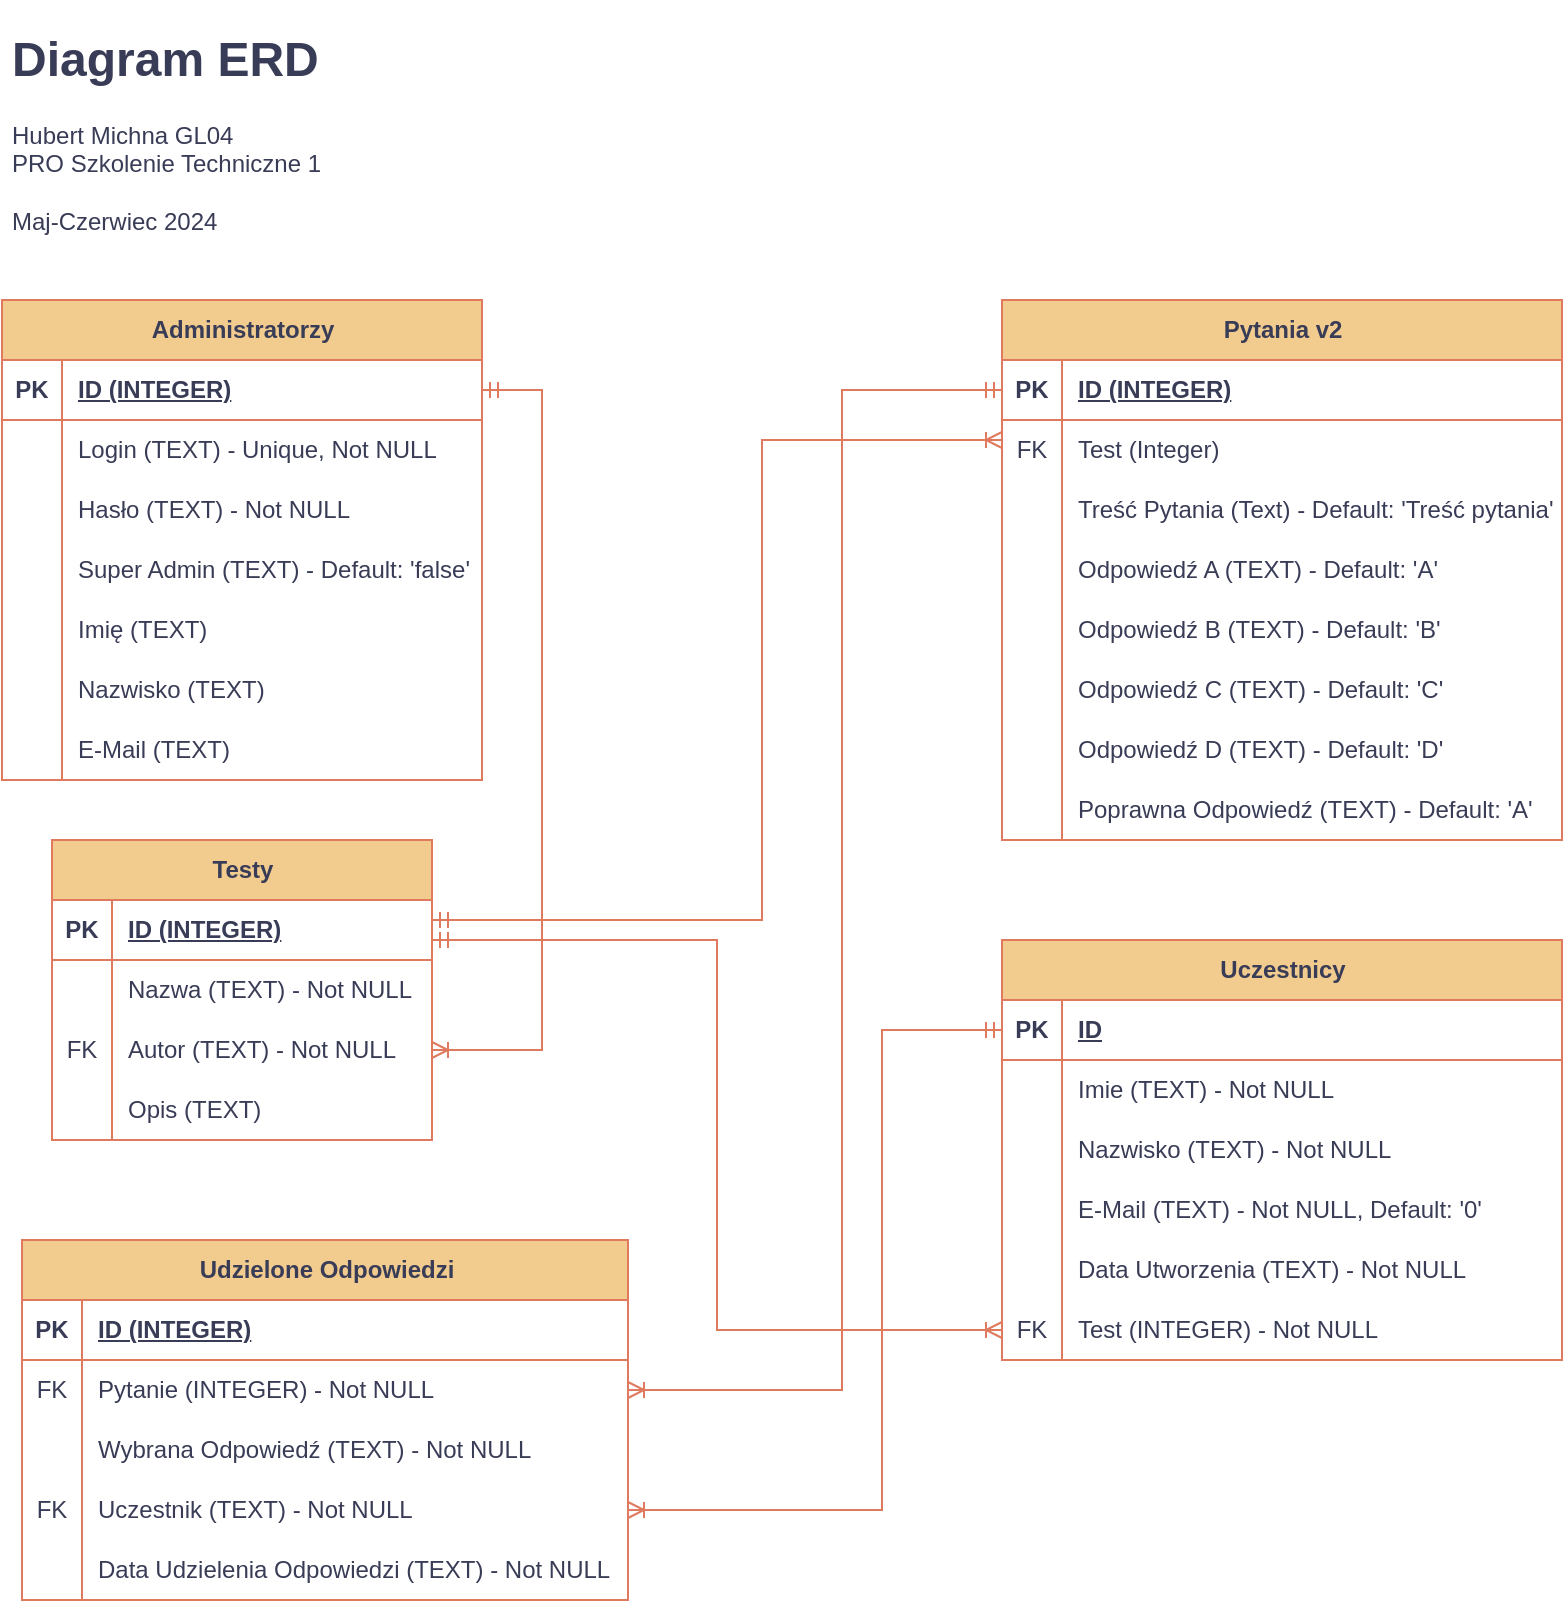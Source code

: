 <mxfile version="24.2.5" type="device" pages="2">
  <diagram name="Diagram ERD" id="4IyH3fv1SH_s67YRA5FE">
    <mxGraphModel dx="1434" dy="836" grid="1" gridSize="10" guides="1" tooltips="1" connect="1" arrows="1" fold="1" page="1" pageScale="1" pageWidth="827" pageHeight="1169" math="0" shadow="0">
      <root>
        <mxCell id="0" />
        <mxCell id="1" parent="0" />
        <mxCell id="vVaftZO43isY7AJJq6Ij-1" value="&lt;h1&gt;Diagram ERD&lt;/h1&gt;&lt;div&gt;Hubert Michna GL04&lt;br&gt;PRO Szkolenie Techniczne 1&lt;/div&gt;&lt;div&gt;&lt;br&gt;Maj-Czerwiec 2024&lt;/div&gt;" style="text;html=1;strokeColor=none;fillColor=none;spacing=5;spacingTop=-20;whiteSpace=wrap;overflow=hidden;rounded=0;labelBackgroundColor=none;fontColor=#393C56;" parent="1" vertex="1">
          <mxGeometry x="10" y="10" width="190" height="110" as="geometry" />
        </mxCell>
        <mxCell id="vVaftZO43isY7AJJq6Ij-3" value="Administratorzy" style="shape=table;startSize=30;container=1;collapsible=1;childLayout=tableLayout;fixedRows=1;rowLines=0;fontStyle=1;align=center;resizeLast=1;html=1;labelBackgroundColor=none;fillColor=#F2CC8F;strokeColor=#E07A5F;fontColor=#393C56;rounded=0;" parent="1" vertex="1">
          <mxGeometry x="10" y="150" width="240" height="240" as="geometry" />
        </mxCell>
        <mxCell id="vVaftZO43isY7AJJq6Ij-4" value="" style="shape=tableRow;horizontal=0;startSize=0;swimlaneHead=0;swimlaneBody=0;fillColor=none;collapsible=0;dropTarget=0;points=[[0,0.5],[1,0.5]];portConstraint=eastwest;top=0;left=0;right=0;bottom=1;labelBackgroundColor=none;strokeColor=#E07A5F;fontColor=#393C56;rounded=0;" parent="vVaftZO43isY7AJJq6Ij-3" vertex="1">
          <mxGeometry y="30" width="240" height="30" as="geometry" />
        </mxCell>
        <mxCell id="vVaftZO43isY7AJJq6Ij-5" value="PK" style="shape=partialRectangle;connectable=0;fillColor=none;top=0;left=0;bottom=0;right=0;fontStyle=1;overflow=hidden;whiteSpace=wrap;html=1;labelBackgroundColor=none;strokeColor=#E07A5F;fontColor=#393C56;rounded=0;" parent="vVaftZO43isY7AJJq6Ij-4" vertex="1">
          <mxGeometry width="30" height="30" as="geometry">
            <mxRectangle width="30" height="30" as="alternateBounds" />
          </mxGeometry>
        </mxCell>
        <mxCell id="vVaftZO43isY7AJJq6Ij-6" value="ID (INTEGER)" style="shape=partialRectangle;connectable=0;fillColor=none;top=0;left=0;bottom=0;right=0;align=left;spacingLeft=6;fontStyle=5;overflow=hidden;whiteSpace=wrap;html=1;labelBackgroundColor=none;strokeColor=#E07A5F;fontColor=#393C56;rounded=0;" parent="vVaftZO43isY7AJJq6Ij-4" vertex="1">
          <mxGeometry x="30" width="210" height="30" as="geometry">
            <mxRectangle width="210" height="30" as="alternateBounds" />
          </mxGeometry>
        </mxCell>
        <mxCell id="vVaftZO43isY7AJJq6Ij-7" value="" style="shape=tableRow;horizontal=0;startSize=0;swimlaneHead=0;swimlaneBody=0;fillColor=none;collapsible=0;dropTarget=0;points=[[0,0.5],[1,0.5]];portConstraint=eastwest;top=0;left=0;right=0;bottom=0;labelBackgroundColor=none;strokeColor=#E07A5F;fontColor=#393C56;rounded=0;" parent="vVaftZO43isY7AJJq6Ij-3" vertex="1">
          <mxGeometry y="60" width="240" height="30" as="geometry" />
        </mxCell>
        <mxCell id="vVaftZO43isY7AJJq6Ij-8" value="" style="shape=partialRectangle;connectable=0;fillColor=none;top=0;left=0;bottom=0;right=0;editable=1;overflow=hidden;whiteSpace=wrap;html=1;labelBackgroundColor=none;strokeColor=#E07A5F;fontColor=#393C56;rounded=0;" parent="vVaftZO43isY7AJJq6Ij-7" vertex="1">
          <mxGeometry width="30" height="30" as="geometry">
            <mxRectangle width="30" height="30" as="alternateBounds" />
          </mxGeometry>
        </mxCell>
        <mxCell id="vVaftZO43isY7AJJq6Ij-9" value="Login (TEXT) - Unique, Not NULL" style="shape=partialRectangle;connectable=0;fillColor=none;top=0;left=0;bottom=0;right=0;align=left;spacingLeft=6;overflow=hidden;whiteSpace=wrap;html=1;labelBackgroundColor=none;strokeColor=#E07A5F;fontColor=#393C56;rounded=0;" parent="vVaftZO43isY7AJJq6Ij-7" vertex="1">
          <mxGeometry x="30" width="210" height="30" as="geometry">
            <mxRectangle width="210" height="30" as="alternateBounds" />
          </mxGeometry>
        </mxCell>
        <mxCell id="vVaftZO43isY7AJJq6Ij-10" value="" style="shape=tableRow;horizontal=0;startSize=0;swimlaneHead=0;swimlaneBody=0;fillColor=none;collapsible=0;dropTarget=0;points=[[0,0.5],[1,0.5]];portConstraint=eastwest;top=0;left=0;right=0;bottom=0;labelBackgroundColor=none;strokeColor=#E07A5F;fontColor=#393C56;rounded=0;" parent="vVaftZO43isY7AJJq6Ij-3" vertex="1">
          <mxGeometry y="90" width="240" height="30" as="geometry" />
        </mxCell>
        <mxCell id="vVaftZO43isY7AJJq6Ij-11" value="" style="shape=partialRectangle;connectable=0;fillColor=none;top=0;left=0;bottom=0;right=0;editable=1;overflow=hidden;whiteSpace=wrap;html=1;labelBackgroundColor=none;strokeColor=#E07A5F;fontColor=#393C56;rounded=0;" parent="vVaftZO43isY7AJJq6Ij-10" vertex="1">
          <mxGeometry width="30" height="30" as="geometry">
            <mxRectangle width="30" height="30" as="alternateBounds" />
          </mxGeometry>
        </mxCell>
        <mxCell id="vVaftZO43isY7AJJq6Ij-12" value="Hasło (TEXT) - Not NULL" style="shape=partialRectangle;connectable=0;fillColor=none;top=0;left=0;bottom=0;right=0;align=left;spacingLeft=6;overflow=hidden;whiteSpace=wrap;html=1;labelBackgroundColor=none;strokeColor=#E07A5F;fontColor=#393C56;rounded=0;" parent="vVaftZO43isY7AJJq6Ij-10" vertex="1">
          <mxGeometry x="30" width="210" height="30" as="geometry">
            <mxRectangle width="210" height="30" as="alternateBounds" />
          </mxGeometry>
        </mxCell>
        <mxCell id="vVaftZO43isY7AJJq6Ij-13" value="" style="shape=tableRow;horizontal=0;startSize=0;swimlaneHead=0;swimlaneBody=0;fillColor=none;collapsible=0;dropTarget=0;points=[[0,0.5],[1,0.5]];portConstraint=eastwest;top=0;left=0;right=0;bottom=0;labelBackgroundColor=none;strokeColor=#E07A5F;fontColor=#393C56;rounded=0;" parent="vVaftZO43isY7AJJq6Ij-3" vertex="1">
          <mxGeometry y="120" width="240" height="30" as="geometry" />
        </mxCell>
        <mxCell id="vVaftZO43isY7AJJq6Ij-14" value="" style="shape=partialRectangle;connectable=0;fillColor=none;top=0;left=0;bottom=0;right=0;editable=1;overflow=hidden;whiteSpace=wrap;html=1;labelBackgroundColor=none;strokeColor=#E07A5F;fontColor=#393C56;rounded=0;" parent="vVaftZO43isY7AJJq6Ij-13" vertex="1">
          <mxGeometry width="30" height="30" as="geometry">
            <mxRectangle width="30" height="30" as="alternateBounds" />
          </mxGeometry>
        </mxCell>
        <mxCell id="vVaftZO43isY7AJJq6Ij-15" value="Super Admin (TEXT) - Default: &#39;false&#39;" style="shape=partialRectangle;connectable=0;fillColor=none;top=0;left=0;bottom=0;right=0;align=left;spacingLeft=6;overflow=hidden;whiteSpace=wrap;html=1;labelBackgroundColor=none;strokeColor=#E07A5F;fontColor=#393C56;rounded=0;" parent="vVaftZO43isY7AJJq6Ij-13" vertex="1">
          <mxGeometry x="30" width="210" height="30" as="geometry">
            <mxRectangle width="210" height="30" as="alternateBounds" />
          </mxGeometry>
        </mxCell>
        <mxCell id="vVaftZO43isY7AJJq6Ij-16" style="shape=tableRow;horizontal=0;startSize=0;swimlaneHead=0;swimlaneBody=0;fillColor=none;collapsible=0;dropTarget=0;points=[[0,0.5],[1,0.5]];portConstraint=eastwest;top=0;left=0;right=0;bottom=0;labelBackgroundColor=none;strokeColor=#E07A5F;fontColor=#393C56;rounded=0;" parent="vVaftZO43isY7AJJq6Ij-3" vertex="1">
          <mxGeometry y="150" width="240" height="30" as="geometry" />
        </mxCell>
        <mxCell id="vVaftZO43isY7AJJq6Ij-17" style="shape=partialRectangle;connectable=0;fillColor=none;top=0;left=0;bottom=0;right=0;editable=1;overflow=hidden;whiteSpace=wrap;html=1;labelBackgroundColor=none;strokeColor=#E07A5F;fontColor=#393C56;rounded=0;" parent="vVaftZO43isY7AJJq6Ij-16" vertex="1">
          <mxGeometry width="30" height="30" as="geometry">
            <mxRectangle width="30" height="30" as="alternateBounds" />
          </mxGeometry>
        </mxCell>
        <mxCell id="vVaftZO43isY7AJJq6Ij-18" value="Imię (TEXT)" style="shape=partialRectangle;connectable=0;fillColor=none;top=0;left=0;bottom=0;right=0;align=left;spacingLeft=6;overflow=hidden;whiteSpace=wrap;html=1;labelBackgroundColor=none;strokeColor=#E07A5F;fontColor=#393C56;rounded=0;" parent="vVaftZO43isY7AJJq6Ij-16" vertex="1">
          <mxGeometry x="30" width="210" height="30" as="geometry">
            <mxRectangle width="210" height="30" as="alternateBounds" />
          </mxGeometry>
        </mxCell>
        <mxCell id="vVaftZO43isY7AJJq6Ij-19" style="shape=tableRow;horizontal=0;startSize=0;swimlaneHead=0;swimlaneBody=0;fillColor=none;collapsible=0;dropTarget=0;points=[[0,0.5],[1,0.5]];portConstraint=eastwest;top=0;left=0;right=0;bottom=0;labelBackgroundColor=none;strokeColor=#E07A5F;fontColor=#393C56;rounded=0;" parent="vVaftZO43isY7AJJq6Ij-3" vertex="1">
          <mxGeometry y="180" width="240" height="30" as="geometry" />
        </mxCell>
        <mxCell id="vVaftZO43isY7AJJq6Ij-20" style="shape=partialRectangle;connectable=0;fillColor=none;top=0;left=0;bottom=0;right=0;editable=1;overflow=hidden;whiteSpace=wrap;html=1;labelBackgroundColor=none;strokeColor=#E07A5F;fontColor=#393C56;rounded=0;" parent="vVaftZO43isY7AJJq6Ij-19" vertex="1">
          <mxGeometry width="30" height="30" as="geometry">
            <mxRectangle width="30" height="30" as="alternateBounds" />
          </mxGeometry>
        </mxCell>
        <mxCell id="vVaftZO43isY7AJJq6Ij-21" value="Nazwisko (TEXT)" style="shape=partialRectangle;connectable=0;fillColor=none;top=0;left=0;bottom=0;right=0;align=left;spacingLeft=6;overflow=hidden;whiteSpace=wrap;html=1;labelBackgroundColor=none;strokeColor=#E07A5F;fontColor=#393C56;rounded=0;" parent="vVaftZO43isY7AJJq6Ij-19" vertex="1">
          <mxGeometry x="30" width="210" height="30" as="geometry">
            <mxRectangle width="210" height="30" as="alternateBounds" />
          </mxGeometry>
        </mxCell>
        <mxCell id="vVaftZO43isY7AJJq6Ij-22" style="shape=tableRow;horizontal=0;startSize=0;swimlaneHead=0;swimlaneBody=0;fillColor=none;collapsible=0;dropTarget=0;points=[[0,0.5],[1,0.5]];portConstraint=eastwest;top=0;left=0;right=0;bottom=0;labelBackgroundColor=none;strokeColor=#E07A5F;fontColor=#393C56;rounded=0;" parent="vVaftZO43isY7AJJq6Ij-3" vertex="1">
          <mxGeometry y="210" width="240" height="30" as="geometry" />
        </mxCell>
        <mxCell id="vVaftZO43isY7AJJq6Ij-23" style="shape=partialRectangle;connectable=0;fillColor=none;top=0;left=0;bottom=0;right=0;editable=1;overflow=hidden;whiteSpace=wrap;html=1;labelBackgroundColor=none;strokeColor=#E07A5F;fontColor=#393C56;rounded=0;" parent="vVaftZO43isY7AJJq6Ij-22" vertex="1">
          <mxGeometry width="30" height="30" as="geometry">
            <mxRectangle width="30" height="30" as="alternateBounds" />
          </mxGeometry>
        </mxCell>
        <mxCell id="vVaftZO43isY7AJJq6Ij-24" value="E-Mail (TEXT)" style="shape=partialRectangle;connectable=0;fillColor=none;top=0;left=0;bottom=0;right=0;align=left;spacingLeft=6;overflow=hidden;whiteSpace=wrap;html=1;labelBackgroundColor=none;strokeColor=#E07A5F;fontColor=#393C56;rounded=0;" parent="vVaftZO43isY7AJJq6Ij-22" vertex="1">
          <mxGeometry x="30" width="210" height="30" as="geometry">
            <mxRectangle width="210" height="30" as="alternateBounds" />
          </mxGeometry>
        </mxCell>
        <mxCell id="vVaftZO43isY7AJJq6Ij-25" value="Pytania v2" style="shape=table;startSize=30;container=1;collapsible=1;childLayout=tableLayout;fixedRows=1;rowLines=0;fontStyle=1;align=center;resizeLast=1;html=1;strokeColor=#E07A5F;fontColor=#393C56;fillColor=#F2CC8F;rounded=0;" parent="1" vertex="1">
          <mxGeometry x="510" y="150" width="280" height="270" as="geometry" />
        </mxCell>
        <mxCell id="vVaftZO43isY7AJJq6Ij-26" value="" style="shape=tableRow;horizontal=0;startSize=0;swimlaneHead=0;swimlaneBody=0;fillColor=none;collapsible=0;dropTarget=0;points=[[0,0.5],[1,0.5]];portConstraint=eastwest;top=0;left=0;right=0;bottom=1;strokeColor=#E07A5F;fontColor=#393C56;rounded=0;" parent="vVaftZO43isY7AJJq6Ij-25" vertex="1">
          <mxGeometry y="30" width="280" height="30" as="geometry" />
        </mxCell>
        <mxCell id="vVaftZO43isY7AJJq6Ij-27" value="PK" style="shape=partialRectangle;connectable=0;fillColor=none;top=0;left=0;bottom=0;right=0;fontStyle=1;overflow=hidden;whiteSpace=wrap;html=1;strokeColor=#E07A5F;fontColor=#393C56;rounded=0;" parent="vVaftZO43isY7AJJq6Ij-26" vertex="1">
          <mxGeometry width="30" height="30" as="geometry">
            <mxRectangle width="30" height="30" as="alternateBounds" />
          </mxGeometry>
        </mxCell>
        <mxCell id="vVaftZO43isY7AJJq6Ij-28" value="ID (INTEGER)" style="shape=partialRectangle;connectable=0;fillColor=none;top=0;left=0;bottom=0;right=0;align=left;spacingLeft=6;fontStyle=5;overflow=hidden;whiteSpace=wrap;html=1;strokeColor=#E07A5F;fontColor=#393C56;rounded=0;" parent="vVaftZO43isY7AJJq6Ij-26" vertex="1">
          <mxGeometry x="30" width="250" height="30" as="geometry">
            <mxRectangle width="250" height="30" as="alternateBounds" />
          </mxGeometry>
        </mxCell>
        <mxCell id="vVaftZO43isY7AJJq6Ij-29" value="" style="shape=tableRow;horizontal=0;startSize=0;swimlaneHead=0;swimlaneBody=0;fillColor=none;collapsible=0;dropTarget=0;points=[[0,0.5],[1,0.5]];portConstraint=eastwest;top=0;left=0;right=0;bottom=0;strokeColor=#E07A5F;fontColor=#393C56;rounded=0;" parent="vVaftZO43isY7AJJq6Ij-25" vertex="1">
          <mxGeometry y="60" width="280" height="30" as="geometry" />
        </mxCell>
        <mxCell id="vVaftZO43isY7AJJq6Ij-30" value="FK" style="shape=partialRectangle;connectable=0;fillColor=none;top=0;left=0;bottom=0;right=0;editable=1;overflow=hidden;whiteSpace=wrap;html=1;strokeColor=#E07A5F;fontColor=#393C56;rounded=0;" parent="vVaftZO43isY7AJJq6Ij-29" vertex="1">
          <mxGeometry width="30" height="30" as="geometry">
            <mxRectangle width="30" height="30" as="alternateBounds" />
          </mxGeometry>
        </mxCell>
        <mxCell id="vVaftZO43isY7AJJq6Ij-31" value="Test (Integer)" style="shape=partialRectangle;connectable=0;fillColor=none;top=0;left=0;bottom=0;right=0;align=left;spacingLeft=6;overflow=hidden;whiteSpace=wrap;html=1;strokeColor=#E07A5F;fontColor=#393C56;rounded=0;" parent="vVaftZO43isY7AJJq6Ij-29" vertex="1">
          <mxGeometry x="30" width="250" height="30" as="geometry">
            <mxRectangle width="250" height="30" as="alternateBounds" />
          </mxGeometry>
        </mxCell>
        <mxCell id="vVaftZO43isY7AJJq6Ij-32" value="" style="shape=tableRow;horizontal=0;startSize=0;swimlaneHead=0;swimlaneBody=0;fillColor=none;collapsible=0;dropTarget=0;points=[[0,0.5],[1,0.5]];portConstraint=eastwest;top=0;left=0;right=0;bottom=0;strokeColor=#E07A5F;fontColor=#393C56;rounded=0;" parent="vVaftZO43isY7AJJq6Ij-25" vertex="1">
          <mxGeometry y="90" width="280" height="30" as="geometry" />
        </mxCell>
        <mxCell id="vVaftZO43isY7AJJq6Ij-33" value="" style="shape=partialRectangle;connectable=0;fillColor=none;top=0;left=0;bottom=0;right=0;editable=1;overflow=hidden;whiteSpace=wrap;html=1;strokeColor=#E07A5F;fontColor=#393C56;rounded=0;" parent="vVaftZO43isY7AJJq6Ij-32" vertex="1">
          <mxGeometry width="30" height="30" as="geometry">
            <mxRectangle width="30" height="30" as="alternateBounds" />
          </mxGeometry>
        </mxCell>
        <mxCell id="vVaftZO43isY7AJJq6Ij-34" value="Treść Pytania (Text) - Default: &#39;Treść pytania&#39;" style="shape=partialRectangle;connectable=0;fillColor=none;top=0;left=0;bottom=0;right=0;align=left;spacingLeft=6;overflow=hidden;whiteSpace=wrap;html=1;strokeColor=#E07A5F;fontColor=#393C56;rounded=0;" parent="vVaftZO43isY7AJJq6Ij-32" vertex="1">
          <mxGeometry x="30" width="250" height="30" as="geometry">
            <mxRectangle width="250" height="30" as="alternateBounds" />
          </mxGeometry>
        </mxCell>
        <mxCell id="vVaftZO43isY7AJJq6Ij-35" value="" style="shape=tableRow;horizontal=0;startSize=0;swimlaneHead=0;swimlaneBody=0;fillColor=none;collapsible=0;dropTarget=0;points=[[0,0.5],[1,0.5]];portConstraint=eastwest;top=0;left=0;right=0;bottom=0;strokeColor=#E07A5F;fontColor=#393C56;rounded=0;" parent="vVaftZO43isY7AJJq6Ij-25" vertex="1">
          <mxGeometry y="120" width="280" height="30" as="geometry" />
        </mxCell>
        <mxCell id="vVaftZO43isY7AJJq6Ij-36" value="" style="shape=partialRectangle;connectable=0;fillColor=none;top=0;left=0;bottom=0;right=0;editable=1;overflow=hidden;whiteSpace=wrap;html=1;strokeColor=#E07A5F;fontColor=#393C56;rounded=0;" parent="vVaftZO43isY7AJJq6Ij-35" vertex="1">
          <mxGeometry width="30" height="30" as="geometry">
            <mxRectangle width="30" height="30" as="alternateBounds" />
          </mxGeometry>
        </mxCell>
        <mxCell id="vVaftZO43isY7AJJq6Ij-37" value="Odpowiedź A (TEXT) - Default: &#39;A&#39;" style="shape=partialRectangle;connectable=0;fillColor=none;top=0;left=0;bottom=0;right=0;align=left;spacingLeft=6;overflow=hidden;whiteSpace=wrap;html=1;strokeColor=#E07A5F;fontColor=#393C56;rounded=0;" parent="vVaftZO43isY7AJJq6Ij-35" vertex="1">
          <mxGeometry x="30" width="250" height="30" as="geometry">
            <mxRectangle width="250" height="30" as="alternateBounds" />
          </mxGeometry>
        </mxCell>
        <mxCell id="vVaftZO43isY7AJJq6Ij-38" style="shape=tableRow;horizontal=0;startSize=0;swimlaneHead=0;swimlaneBody=0;fillColor=none;collapsible=0;dropTarget=0;points=[[0,0.5],[1,0.5]];portConstraint=eastwest;top=0;left=0;right=0;bottom=0;strokeColor=#E07A5F;fontColor=#393C56;rounded=0;" parent="vVaftZO43isY7AJJq6Ij-25" vertex="1">
          <mxGeometry y="150" width="280" height="30" as="geometry" />
        </mxCell>
        <mxCell id="vVaftZO43isY7AJJq6Ij-39" style="shape=partialRectangle;connectable=0;fillColor=none;top=0;left=0;bottom=0;right=0;editable=1;overflow=hidden;whiteSpace=wrap;html=1;strokeColor=#E07A5F;fontColor=#393C56;rounded=0;" parent="vVaftZO43isY7AJJq6Ij-38" vertex="1">
          <mxGeometry width="30" height="30" as="geometry">
            <mxRectangle width="30" height="30" as="alternateBounds" />
          </mxGeometry>
        </mxCell>
        <mxCell id="vVaftZO43isY7AJJq6Ij-40" value="Odpowiedź B (TEXT) - Default: &#39;B&#39;" style="shape=partialRectangle;connectable=0;fillColor=none;top=0;left=0;bottom=0;right=0;align=left;spacingLeft=6;overflow=hidden;whiteSpace=wrap;html=1;strokeColor=#E07A5F;fontColor=#393C56;rounded=0;" parent="vVaftZO43isY7AJJq6Ij-38" vertex="1">
          <mxGeometry x="30" width="250" height="30" as="geometry">
            <mxRectangle width="250" height="30" as="alternateBounds" />
          </mxGeometry>
        </mxCell>
        <mxCell id="vVaftZO43isY7AJJq6Ij-41" style="shape=tableRow;horizontal=0;startSize=0;swimlaneHead=0;swimlaneBody=0;fillColor=none;collapsible=0;dropTarget=0;points=[[0,0.5],[1,0.5]];portConstraint=eastwest;top=0;left=0;right=0;bottom=0;strokeColor=#E07A5F;fontColor=#393C56;rounded=0;" parent="vVaftZO43isY7AJJq6Ij-25" vertex="1">
          <mxGeometry y="180" width="280" height="30" as="geometry" />
        </mxCell>
        <mxCell id="vVaftZO43isY7AJJq6Ij-42" style="shape=partialRectangle;connectable=0;fillColor=none;top=0;left=0;bottom=0;right=0;editable=1;overflow=hidden;whiteSpace=wrap;html=1;strokeColor=#E07A5F;fontColor=#393C56;rounded=0;" parent="vVaftZO43isY7AJJq6Ij-41" vertex="1">
          <mxGeometry width="30" height="30" as="geometry">
            <mxRectangle width="30" height="30" as="alternateBounds" />
          </mxGeometry>
        </mxCell>
        <mxCell id="vVaftZO43isY7AJJq6Ij-43" value="Odpowiedź C (TEXT) - Default: &#39;C&#39;" style="shape=partialRectangle;connectable=0;fillColor=none;top=0;left=0;bottom=0;right=0;align=left;spacingLeft=6;overflow=hidden;whiteSpace=wrap;html=1;strokeColor=#E07A5F;fontColor=#393C56;rounded=0;" parent="vVaftZO43isY7AJJq6Ij-41" vertex="1">
          <mxGeometry x="30" width="250" height="30" as="geometry">
            <mxRectangle width="250" height="30" as="alternateBounds" />
          </mxGeometry>
        </mxCell>
        <mxCell id="vVaftZO43isY7AJJq6Ij-44" style="shape=tableRow;horizontal=0;startSize=0;swimlaneHead=0;swimlaneBody=0;fillColor=none;collapsible=0;dropTarget=0;points=[[0,0.5],[1,0.5]];portConstraint=eastwest;top=0;left=0;right=0;bottom=0;strokeColor=#E07A5F;fontColor=#393C56;rounded=0;" parent="vVaftZO43isY7AJJq6Ij-25" vertex="1">
          <mxGeometry y="210" width="280" height="30" as="geometry" />
        </mxCell>
        <mxCell id="vVaftZO43isY7AJJq6Ij-45" style="shape=partialRectangle;connectable=0;fillColor=none;top=0;left=0;bottom=0;right=0;editable=1;overflow=hidden;whiteSpace=wrap;html=1;strokeColor=#E07A5F;fontColor=#393C56;rounded=0;" parent="vVaftZO43isY7AJJq6Ij-44" vertex="1">
          <mxGeometry width="30" height="30" as="geometry">
            <mxRectangle width="30" height="30" as="alternateBounds" />
          </mxGeometry>
        </mxCell>
        <mxCell id="vVaftZO43isY7AJJq6Ij-46" value="Odpowiedź D (TEXT) - Default: &#39;D&#39;" style="shape=partialRectangle;connectable=0;fillColor=none;top=0;left=0;bottom=0;right=0;align=left;spacingLeft=6;overflow=hidden;whiteSpace=wrap;html=1;strokeColor=#E07A5F;fontColor=#393C56;rounded=0;" parent="vVaftZO43isY7AJJq6Ij-44" vertex="1">
          <mxGeometry x="30" width="250" height="30" as="geometry">
            <mxRectangle width="250" height="30" as="alternateBounds" />
          </mxGeometry>
        </mxCell>
        <mxCell id="vVaftZO43isY7AJJq6Ij-47" style="shape=tableRow;horizontal=0;startSize=0;swimlaneHead=0;swimlaneBody=0;fillColor=none;collapsible=0;dropTarget=0;points=[[0,0.5],[1,0.5]];portConstraint=eastwest;top=0;left=0;right=0;bottom=0;strokeColor=#E07A5F;fontColor=#393C56;rounded=0;" parent="vVaftZO43isY7AJJq6Ij-25" vertex="1">
          <mxGeometry y="240" width="280" height="30" as="geometry" />
        </mxCell>
        <mxCell id="vVaftZO43isY7AJJq6Ij-48" style="shape=partialRectangle;connectable=0;fillColor=none;top=0;left=0;bottom=0;right=0;editable=1;overflow=hidden;whiteSpace=wrap;html=1;strokeColor=#E07A5F;fontColor=#393C56;rounded=0;" parent="vVaftZO43isY7AJJq6Ij-47" vertex="1">
          <mxGeometry width="30" height="30" as="geometry">
            <mxRectangle width="30" height="30" as="alternateBounds" />
          </mxGeometry>
        </mxCell>
        <mxCell id="vVaftZO43isY7AJJq6Ij-49" value="Poprawna Odpowiedź (TEXT) - Default: &#39;A&#39;" style="shape=partialRectangle;connectable=0;fillColor=none;top=0;left=0;bottom=0;right=0;align=left;spacingLeft=6;overflow=hidden;whiteSpace=wrap;html=1;strokeColor=#E07A5F;fontColor=#393C56;rounded=0;" parent="vVaftZO43isY7AJJq6Ij-47" vertex="1">
          <mxGeometry x="30" width="250" height="30" as="geometry">
            <mxRectangle width="250" height="30" as="alternateBounds" />
          </mxGeometry>
        </mxCell>
        <mxCell id="vVaftZO43isY7AJJq6Ij-50" value="Testy" style="shape=table;startSize=30;container=1;collapsible=1;childLayout=tableLayout;fixedRows=1;rowLines=0;fontStyle=1;align=center;resizeLast=1;html=1;strokeColor=#E07A5F;fontColor=#393C56;fillColor=#F2CC8F;rounded=0;" parent="1" vertex="1">
          <mxGeometry x="35" y="420" width="190" height="150" as="geometry" />
        </mxCell>
        <mxCell id="vVaftZO43isY7AJJq6Ij-51" value="" style="shape=tableRow;horizontal=0;startSize=0;swimlaneHead=0;swimlaneBody=0;fillColor=none;collapsible=0;dropTarget=0;points=[[0,0.5],[1,0.5]];portConstraint=eastwest;top=0;left=0;right=0;bottom=1;strokeColor=#E07A5F;fontColor=#393C56;rounded=0;" parent="vVaftZO43isY7AJJq6Ij-50" vertex="1">
          <mxGeometry y="30" width="190" height="30" as="geometry" />
        </mxCell>
        <mxCell id="vVaftZO43isY7AJJq6Ij-52" value="PK" style="shape=partialRectangle;connectable=0;fillColor=none;top=0;left=0;bottom=0;right=0;fontStyle=1;overflow=hidden;whiteSpace=wrap;html=1;strokeColor=#E07A5F;fontColor=#393C56;rounded=0;" parent="vVaftZO43isY7AJJq6Ij-51" vertex="1">
          <mxGeometry width="30" height="30" as="geometry">
            <mxRectangle width="30" height="30" as="alternateBounds" />
          </mxGeometry>
        </mxCell>
        <mxCell id="vVaftZO43isY7AJJq6Ij-53" value="ID (INTEGER)" style="shape=partialRectangle;connectable=0;fillColor=none;top=0;left=0;bottom=0;right=0;align=left;spacingLeft=6;fontStyle=5;overflow=hidden;whiteSpace=wrap;html=1;strokeColor=#E07A5F;fontColor=#393C56;rounded=0;" parent="vVaftZO43isY7AJJq6Ij-51" vertex="1">
          <mxGeometry x="30" width="160" height="30" as="geometry">
            <mxRectangle width="160" height="30" as="alternateBounds" />
          </mxGeometry>
        </mxCell>
        <mxCell id="vVaftZO43isY7AJJq6Ij-54" value="" style="shape=tableRow;horizontal=0;startSize=0;swimlaneHead=0;swimlaneBody=0;fillColor=none;collapsible=0;dropTarget=0;points=[[0,0.5],[1,0.5]];portConstraint=eastwest;top=0;left=0;right=0;bottom=0;strokeColor=#E07A5F;fontColor=#393C56;rounded=0;" parent="vVaftZO43isY7AJJq6Ij-50" vertex="1">
          <mxGeometry y="60" width="190" height="30" as="geometry" />
        </mxCell>
        <mxCell id="vVaftZO43isY7AJJq6Ij-55" value="" style="shape=partialRectangle;connectable=0;fillColor=none;top=0;left=0;bottom=0;right=0;editable=1;overflow=hidden;whiteSpace=wrap;html=1;strokeColor=#E07A5F;fontColor=#393C56;rounded=0;" parent="vVaftZO43isY7AJJq6Ij-54" vertex="1">
          <mxGeometry width="30" height="30" as="geometry">
            <mxRectangle width="30" height="30" as="alternateBounds" />
          </mxGeometry>
        </mxCell>
        <mxCell id="vVaftZO43isY7AJJq6Ij-56" value="Nazwa (TEXT) - Not NULL" style="shape=partialRectangle;connectable=0;fillColor=none;top=0;left=0;bottom=0;right=0;align=left;spacingLeft=6;overflow=hidden;whiteSpace=wrap;html=1;strokeColor=#E07A5F;fontColor=#393C56;rounded=0;" parent="vVaftZO43isY7AJJq6Ij-54" vertex="1">
          <mxGeometry x="30" width="160" height="30" as="geometry">
            <mxRectangle width="160" height="30" as="alternateBounds" />
          </mxGeometry>
        </mxCell>
        <mxCell id="vVaftZO43isY7AJJq6Ij-57" value="" style="shape=tableRow;horizontal=0;startSize=0;swimlaneHead=0;swimlaneBody=0;fillColor=none;collapsible=0;dropTarget=0;points=[[0,0.5],[1,0.5]];portConstraint=eastwest;top=0;left=0;right=0;bottom=0;strokeColor=#E07A5F;fontColor=#393C56;rounded=0;" parent="vVaftZO43isY7AJJq6Ij-50" vertex="1">
          <mxGeometry y="90" width="190" height="30" as="geometry" />
        </mxCell>
        <mxCell id="vVaftZO43isY7AJJq6Ij-58" value="FK" style="shape=partialRectangle;connectable=0;fillColor=none;top=0;left=0;bottom=0;right=0;editable=1;overflow=hidden;whiteSpace=wrap;html=1;strokeColor=#E07A5F;fontColor=#393C56;rounded=0;" parent="vVaftZO43isY7AJJq6Ij-57" vertex="1">
          <mxGeometry width="30" height="30" as="geometry">
            <mxRectangle width="30" height="30" as="alternateBounds" />
          </mxGeometry>
        </mxCell>
        <mxCell id="vVaftZO43isY7AJJq6Ij-59" value="Autor (TEXT) - Not NULL" style="shape=partialRectangle;connectable=0;fillColor=none;top=0;left=0;bottom=0;right=0;align=left;spacingLeft=6;overflow=hidden;whiteSpace=wrap;html=1;strokeColor=#E07A5F;fontColor=#393C56;rounded=0;" parent="vVaftZO43isY7AJJq6Ij-57" vertex="1">
          <mxGeometry x="30" width="160" height="30" as="geometry">
            <mxRectangle width="160" height="30" as="alternateBounds" />
          </mxGeometry>
        </mxCell>
        <mxCell id="vVaftZO43isY7AJJq6Ij-60" value="" style="shape=tableRow;horizontal=0;startSize=0;swimlaneHead=0;swimlaneBody=0;fillColor=none;collapsible=0;dropTarget=0;points=[[0,0.5],[1,0.5]];portConstraint=eastwest;top=0;left=0;right=0;bottom=0;strokeColor=#E07A5F;fontColor=#393C56;rounded=0;" parent="vVaftZO43isY7AJJq6Ij-50" vertex="1">
          <mxGeometry y="120" width="190" height="30" as="geometry" />
        </mxCell>
        <mxCell id="vVaftZO43isY7AJJq6Ij-61" value="" style="shape=partialRectangle;connectable=0;fillColor=none;top=0;left=0;bottom=0;right=0;editable=1;overflow=hidden;whiteSpace=wrap;html=1;strokeColor=#E07A5F;fontColor=#393C56;rounded=0;" parent="vVaftZO43isY7AJJq6Ij-60" vertex="1">
          <mxGeometry width="30" height="30" as="geometry">
            <mxRectangle width="30" height="30" as="alternateBounds" />
          </mxGeometry>
        </mxCell>
        <mxCell id="vVaftZO43isY7AJJq6Ij-62" value="Opis (TEXT)" style="shape=partialRectangle;connectable=0;fillColor=none;top=0;left=0;bottom=0;right=0;align=left;spacingLeft=6;overflow=hidden;whiteSpace=wrap;html=1;strokeColor=#E07A5F;fontColor=#393C56;rounded=0;" parent="vVaftZO43isY7AJJq6Ij-60" vertex="1">
          <mxGeometry x="30" width="160" height="30" as="geometry">
            <mxRectangle width="160" height="30" as="alternateBounds" />
          </mxGeometry>
        </mxCell>
        <mxCell id="vVaftZO43isY7AJJq6Ij-75" value="Uczestnicy" style="shape=table;startSize=30;container=1;collapsible=1;childLayout=tableLayout;fixedRows=1;rowLines=0;fontStyle=1;align=center;resizeLast=1;html=1;strokeColor=#E07A5F;fontColor=#393C56;fillColor=#F2CC8F;rounded=0;" parent="1" vertex="1">
          <mxGeometry x="510" y="470" width="280" height="210" as="geometry" />
        </mxCell>
        <mxCell id="vVaftZO43isY7AJJq6Ij-76" value="" style="shape=tableRow;horizontal=0;startSize=0;swimlaneHead=0;swimlaneBody=0;fillColor=none;collapsible=0;dropTarget=0;points=[[0,0.5],[1,0.5]];portConstraint=eastwest;top=0;left=0;right=0;bottom=1;strokeColor=#E07A5F;fontColor=#393C56;rounded=0;" parent="vVaftZO43isY7AJJq6Ij-75" vertex="1">
          <mxGeometry y="30" width="280" height="30" as="geometry" />
        </mxCell>
        <mxCell id="vVaftZO43isY7AJJq6Ij-77" value="PK" style="shape=partialRectangle;connectable=0;fillColor=none;top=0;left=0;bottom=0;right=0;fontStyle=1;overflow=hidden;whiteSpace=wrap;html=1;strokeColor=#E07A5F;fontColor=#393C56;rounded=0;" parent="vVaftZO43isY7AJJq6Ij-76" vertex="1">
          <mxGeometry width="30" height="30" as="geometry">
            <mxRectangle width="30" height="30" as="alternateBounds" />
          </mxGeometry>
        </mxCell>
        <mxCell id="vVaftZO43isY7AJJq6Ij-78" value="ID" style="shape=partialRectangle;connectable=0;fillColor=none;top=0;left=0;bottom=0;right=0;align=left;spacingLeft=6;fontStyle=5;overflow=hidden;whiteSpace=wrap;html=1;strokeColor=#E07A5F;fontColor=#393C56;rounded=0;" parent="vVaftZO43isY7AJJq6Ij-76" vertex="1">
          <mxGeometry x="30" width="250" height="30" as="geometry">
            <mxRectangle width="250" height="30" as="alternateBounds" />
          </mxGeometry>
        </mxCell>
        <mxCell id="vVaftZO43isY7AJJq6Ij-79" value="" style="shape=tableRow;horizontal=0;startSize=0;swimlaneHead=0;swimlaneBody=0;fillColor=none;collapsible=0;dropTarget=0;points=[[0,0.5],[1,0.5]];portConstraint=eastwest;top=0;left=0;right=0;bottom=0;strokeColor=#E07A5F;fontColor=#393C56;rounded=0;" parent="vVaftZO43isY7AJJq6Ij-75" vertex="1">
          <mxGeometry y="60" width="280" height="30" as="geometry" />
        </mxCell>
        <mxCell id="vVaftZO43isY7AJJq6Ij-80" value="" style="shape=partialRectangle;connectable=0;fillColor=none;top=0;left=0;bottom=0;right=0;editable=1;overflow=hidden;whiteSpace=wrap;html=1;strokeColor=#E07A5F;fontColor=#393C56;rounded=0;" parent="vVaftZO43isY7AJJq6Ij-79" vertex="1">
          <mxGeometry width="30" height="30" as="geometry">
            <mxRectangle width="30" height="30" as="alternateBounds" />
          </mxGeometry>
        </mxCell>
        <mxCell id="vVaftZO43isY7AJJq6Ij-81" value="Imie (TEXT) - Not NULL" style="shape=partialRectangle;connectable=0;fillColor=none;top=0;left=0;bottom=0;right=0;align=left;spacingLeft=6;overflow=hidden;whiteSpace=wrap;html=1;strokeColor=#E07A5F;fontColor=#393C56;rounded=0;" parent="vVaftZO43isY7AJJq6Ij-79" vertex="1">
          <mxGeometry x="30" width="250" height="30" as="geometry">
            <mxRectangle width="250" height="30" as="alternateBounds" />
          </mxGeometry>
        </mxCell>
        <mxCell id="vVaftZO43isY7AJJq6Ij-82" value="" style="shape=tableRow;horizontal=0;startSize=0;swimlaneHead=0;swimlaneBody=0;fillColor=none;collapsible=0;dropTarget=0;points=[[0,0.5],[1,0.5]];portConstraint=eastwest;top=0;left=0;right=0;bottom=0;strokeColor=#E07A5F;fontColor=#393C56;rounded=0;" parent="vVaftZO43isY7AJJq6Ij-75" vertex="1">
          <mxGeometry y="90" width="280" height="30" as="geometry" />
        </mxCell>
        <mxCell id="vVaftZO43isY7AJJq6Ij-83" value="" style="shape=partialRectangle;connectable=0;fillColor=none;top=0;left=0;bottom=0;right=0;editable=1;overflow=hidden;whiteSpace=wrap;html=1;strokeColor=#E07A5F;fontColor=#393C56;rounded=0;" parent="vVaftZO43isY7AJJq6Ij-82" vertex="1">
          <mxGeometry width="30" height="30" as="geometry">
            <mxRectangle width="30" height="30" as="alternateBounds" />
          </mxGeometry>
        </mxCell>
        <mxCell id="vVaftZO43isY7AJJq6Ij-84" value="Nazwisko (TEXT) - Not NULL" style="shape=partialRectangle;connectable=0;fillColor=none;top=0;left=0;bottom=0;right=0;align=left;spacingLeft=6;overflow=hidden;whiteSpace=wrap;html=1;strokeColor=#E07A5F;fontColor=#393C56;rounded=0;" parent="vVaftZO43isY7AJJq6Ij-82" vertex="1">
          <mxGeometry x="30" width="250" height="30" as="geometry">
            <mxRectangle width="250" height="30" as="alternateBounds" />
          </mxGeometry>
        </mxCell>
        <mxCell id="vVaftZO43isY7AJJq6Ij-85" value="" style="shape=tableRow;horizontal=0;startSize=0;swimlaneHead=0;swimlaneBody=0;fillColor=none;collapsible=0;dropTarget=0;points=[[0,0.5],[1,0.5]];portConstraint=eastwest;top=0;left=0;right=0;bottom=0;strokeColor=#E07A5F;fontColor=#393C56;rounded=0;" parent="vVaftZO43isY7AJJq6Ij-75" vertex="1">
          <mxGeometry y="120" width="280" height="30" as="geometry" />
        </mxCell>
        <mxCell id="vVaftZO43isY7AJJq6Ij-86" value="" style="shape=partialRectangle;connectable=0;fillColor=none;top=0;left=0;bottom=0;right=0;editable=1;overflow=hidden;whiteSpace=wrap;html=1;strokeColor=#E07A5F;fontColor=#393C56;rounded=0;" parent="vVaftZO43isY7AJJq6Ij-85" vertex="1">
          <mxGeometry width="30" height="30" as="geometry">
            <mxRectangle width="30" height="30" as="alternateBounds" />
          </mxGeometry>
        </mxCell>
        <mxCell id="vVaftZO43isY7AJJq6Ij-87" value="E-Mail (TEXT) - Not NULL, Default: &#39;0&#39;" style="shape=partialRectangle;connectable=0;fillColor=none;top=0;left=0;bottom=0;right=0;align=left;spacingLeft=6;overflow=hidden;whiteSpace=wrap;html=1;strokeColor=#E07A5F;fontColor=#393C56;rounded=0;" parent="vVaftZO43isY7AJJq6Ij-85" vertex="1">
          <mxGeometry x="30" width="250" height="30" as="geometry">
            <mxRectangle width="250" height="30" as="alternateBounds" />
          </mxGeometry>
        </mxCell>
        <mxCell id="vVaftZO43isY7AJJq6Ij-88" style="shape=tableRow;horizontal=0;startSize=0;swimlaneHead=0;swimlaneBody=0;fillColor=none;collapsible=0;dropTarget=0;points=[[0,0.5],[1,0.5]];portConstraint=eastwest;top=0;left=0;right=0;bottom=0;strokeColor=#E07A5F;fontColor=#393C56;rounded=0;" parent="vVaftZO43isY7AJJq6Ij-75" vertex="1">
          <mxGeometry y="150" width="280" height="30" as="geometry" />
        </mxCell>
        <mxCell id="vVaftZO43isY7AJJq6Ij-89" style="shape=partialRectangle;connectable=0;fillColor=none;top=0;left=0;bottom=0;right=0;editable=1;overflow=hidden;whiteSpace=wrap;html=1;strokeColor=#E07A5F;fontColor=#393C56;rounded=0;" parent="vVaftZO43isY7AJJq6Ij-88" vertex="1">
          <mxGeometry width="30" height="30" as="geometry">
            <mxRectangle width="30" height="30" as="alternateBounds" />
          </mxGeometry>
        </mxCell>
        <mxCell id="vVaftZO43isY7AJJq6Ij-90" value="Data Utworzenia (TEXT) - Not NULL" style="shape=partialRectangle;connectable=0;fillColor=none;top=0;left=0;bottom=0;right=0;align=left;spacingLeft=6;overflow=hidden;whiteSpace=wrap;html=1;strokeColor=#E07A5F;fontColor=#393C56;rounded=0;" parent="vVaftZO43isY7AJJq6Ij-88" vertex="1">
          <mxGeometry x="30" width="250" height="30" as="geometry">
            <mxRectangle width="250" height="30" as="alternateBounds" />
          </mxGeometry>
        </mxCell>
        <mxCell id="vVaftZO43isY7AJJq6Ij-91" style="shape=tableRow;horizontal=0;startSize=0;swimlaneHead=0;swimlaneBody=0;fillColor=none;collapsible=0;dropTarget=0;points=[[0,0.5],[1,0.5]];portConstraint=eastwest;top=0;left=0;right=0;bottom=0;strokeColor=#E07A5F;fontColor=#393C56;rounded=0;" parent="vVaftZO43isY7AJJq6Ij-75" vertex="1">
          <mxGeometry y="180" width="280" height="30" as="geometry" />
        </mxCell>
        <mxCell id="vVaftZO43isY7AJJq6Ij-92" value="FK" style="shape=partialRectangle;connectable=0;fillColor=none;top=0;left=0;bottom=0;right=0;editable=1;overflow=hidden;whiteSpace=wrap;html=1;strokeColor=#E07A5F;fontColor=#393C56;rounded=0;" parent="vVaftZO43isY7AJJq6Ij-91" vertex="1">
          <mxGeometry width="30" height="30" as="geometry">
            <mxRectangle width="30" height="30" as="alternateBounds" />
          </mxGeometry>
        </mxCell>
        <mxCell id="vVaftZO43isY7AJJq6Ij-93" value="Test (INTEGER) - Not NULL" style="shape=partialRectangle;connectable=0;fillColor=none;top=0;left=0;bottom=0;right=0;align=left;spacingLeft=6;overflow=hidden;whiteSpace=wrap;html=1;strokeColor=#E07A5F;fontColor=#393C56;rounded=0;" parent="vVaftZO43isY7AJJq6Ij-91" vertex="1">
          <mxGeometry x="30" width="250" height="30" as="geometry">
            <mxRectangle width="250" height="30" as="alternateBounds" />
          </mxGeometry>
        </mxCell>
        <mxCell id="vVaftZO43isY7AJJq6Ij-94" value="Udzielone Odpowiedzi" style="shape=table;startSize=30;container=1;collapsible=1;childLayout=tableLayout;fixedRows=1;rowLines=0;fontStyle=1;align=center;resizeLast=1;html=1;strokeColor=#E07A5F;fontColor=#393C56;fillColor=#F2CC8F;rounded=0;" parent="1" vertex="1">
          <mxGeometry x="20" y="620" width="303" height="180" as="geometry" />
        </mxCell>
        <mxCell id="vVaftZO43isY7AJJq6Ij-95" value="" style="shape=tableRow;horizontal=0;startSize=0;swimlaneHead=0;swimlaneBody=0;fillColor=none;collapsible=0;dropTarget=0;points=[[0,0.5],[1,0.5]];portConstraint=eastwest;top=0;left=0;right=0;bottom=1;strokeColor=#E07A5F;fontColor=#393C56;rounded=0;" parent="vVaftZO43isY7AJJq6Ij-94" vertex="1">
          <mxGeometry y="30" width="303" height="30" as="geometry" />
        </mxCell>
        <mxCell id="vVaftZO43isY7AJJq6Ij-96" value="PK" style="shape=partialRectangle;connectable=0;fillColor=none;top=0;left=0;bottom=0;right=0;fontStyle=1;overflow=hidden;whiteSpace=wrap;html=1;strokeColor=#E07A5F;fontColor=#393C56;rounded=0;" parent="vVaftZO43isY7AJJq6Ij-95" vertex="1">
          <mxGeometry width="30" height="30" as="geometry">
            <mxRectangle width="30" height="30" as="alternateBounds" />
          </mxGeometry>
        </mxCell>
        <mxCell id="vVaftZO43isY7AJJq6Ij-97" value="ID (INTEGER)" style="shape=partialRectangle;connectable=0;fillColor=none;top=0;left=0;bottom=0;right=0;align=left;spacingLeft=6;fontStyle=5;overflow=hidden;whiteSpace=wrap;html=1;strokeColor=#E07A5F;fontColor=#393C56;rounded=0;" parent="vVaftZO43isY7AJJq6Ij-95" vertex="1">
          <mxGeometry x="30" width="273" height="30" as="geometry">
            <mxRectangle width="273" height="30" as="alternateBounds" />
          </mxGeometry>
        </mxCell>
        <mxCell id="vVaftZO43isY7AJJq6Ij-98" value="" style="shape=tableRow;horizontal=0;startSize=0;swimlaneHead=0;swimlaneBody=0;fillColor=none;collapsible=0;dropTarget=0;points=[[0,0.5],[1,0.5]];portConstraint=eastwest;top=0;left=0;right=0;bottom=0;strokeColor=#E07A5F;fontColor=#393C56;rounded=0;" parent="vVaftZO43isY7AJJq6Ij-94" vertex="1">
          <mxGeometry y="60" width="303" height="30" as="geometry" />
        </mxCell>
        <mxCell id="vVaftZO43isY7AJJq6Ij-99" value="FK" style="shape=partialRectangle;connectable=0;fillColor=none;top=0;left=0;bottom=0;right=0;editable=1;overflow=hidden;whiteSpace=wrap;html=1;strokeColor=#E07A5F;fontColor=#393C56;rounded=0;" parent="vVaftZO43isY7AJJq6Ij-98" vertex="1">
          <mxGeometry width="30" height="30" as="geometry">
            <mxRectangle width="30" height="30" as="alternateBounds" />
          </mxGeometry>
        </mxCell>
        <mxCell id="vVaftZO43isY7AJJq6Ij-100" value="Pytanie (INTEGER) - Not NULL" style="shape=partialRectangle;connectable=0;fillColor=none;top=0;left=0;bottom=0;right=0;align=left;spacingLeft=6;overflow=hidden;whiteSpace=wrap;html=1;strokeColor=#E07A5F;fontColor=#393C56;rounded=0;" parent="vVaftZO43isY7AJJq6Ij-98" vertex="1">
          <mxGeometry x="30" width="273" height="30" as="geometry">
            <mxRectangle width="273" height="30" as="alternateBounds" />
          </mxGeometry>
        </mxCell>
        <mxCell id="vVaftZO43isY7AJJq6Ij-101" value="" style="shape=tableRow;horizontal=0;startSize=0;swimlaneHead=0;swimlaneBody=0;fillColor=none;collapsible=0;dropTarget=0;points=[[0,0.5],[1,0.5]];portConstraint=eastwest;top=0;left=0;right=0;bottom=0;strokeColor=#E07A5F;fontColor=#393C56;rounded=0;" parent="vVaftZO43isY7AJJq6Ij-94" vertex="1">
          <mxGeometry y="90" width="303" height="30" as="geometry" />
        </mxCell>
        <mxCell id="vVaftZO43isY7AJJq6Ij-102" value="" style="shape=partialRectangle;connectable=0;fillColor=none;top=0;left=0;bottom=0;right=0;editable=1;overflow=hidden;whiteSpace=wrap;html=1;strokeColor=#E07A5F;fontColor=#393C56;rounded=0;" parent="vVaftZO43isY7AJJq6Ij-101" vertex="1">
          <mxGeometry width="30" height="30" as="geometry">
            <mxRectangle width="30" height="30" as="alternateBounds" />
          </mxGeometry>
        </mxCell>
        <mxCell id="vVaftZO43isY7AJJq6Ij-103" value="Wybrana Odpowiedź (TEXT) - Not NULL" style="shape=partialRectangle;connectable=0;fillColor=none;top=0;left=0;bottom=0;right=0;align=left;spacingLeft=6;overflow=hidden;whiteSpace=wrap;html=1;strokeColor=#E07A5F;fontColor=#393C56;rounded=0;" parent="vVaftZO43isY7AJJq6Ij-101" vertex="1">
          <mxGeometry x="30" width="273" height="30" as="geometry">
            <mxRectangle width="273" height="30" as="alternateBounds" />
          </mxGeometry>
        </mxCell>
        <mxCell id="vVaftZO43isY7AJJq6Ij-104" value="" style="shape=tableRow;horizontal=0;startSize=0;swimlaneHead=0;swimlaneBody=0;fillColor=none;collapsible=0;dropTarget=0;points=[[0,0.5],[1,0.5]];portConstraint=eastwest;top=0;left=0;right=0;bottom=0;strokeColor=#E07A5F;fontColor=#393C56;rounded=0;" parent="vVaftZO43isY7AJJq6Ij-94" vertex="1">
          <mxGeometry y="120" width="303" height="30" as="geometry" />
        </mxCell>
        <mxCell id="vVaftZO43isY7AJJq6Ij-105" value="FK" style="shape=partialRectangle;connectable=0;fillColor=none;top=0;left=0;bottom=0;right=0;editable=1;overflow=hidden;whiteSpace=wrap;html=1;strokeColor=#E07A5F;fontColor=#393C56;rounded=0;" parent="vVaftZO43isY7AJJq6Ij-104" vertex="1">
          <mxGeometry width="30" height="30" as="geometry">
            <mxRectangle width="30" height="30" as="alternateBounds" />
          </mxGeometry>
        </mxCell>
        <mxCell id="vVaftZO43isY7AJJq6Ij-106" value="Uczestnik (TEXT) - Not NULL" style="shape=partialRectangle;connectable=0;fillColor=none;top=0;left=0;bottom=0;right=0;align=left;spacingLeft=6;overflow=hidden;whiteSpace=wrap;html=1;strokeColor=#E07A5F;fontColor=#393C56;rounded=0;" parent="vVaftZO43isY7AJJq6Ij-104" vertex="1">
          <mxGeometry x="30" width="273" height="30" as="geometry">
            <mxRectangle width="273" height="30" as="alternateBounds" />
          </mxGeometry>
        </mxCell>
        <mxCell id="vVaftZO43isY7AJJq6Ij-107" style="shape=tableRow;horizontal=0;startSize=0;swimlaneHead=0;swimlaneBody=0;fillColor=none;collapsible=0;dropTarget=0;points=[[0,0.5],[1,0.5]];portConstraint=eastwest;top=0;left=0;right=0;bottom=0;strokeColor=#E07A5F;fontColor=#393C56;rounded=0;" parent="vVaftZO43isY7AJJq6Ij-94" vertex="1">
          <mxGeometry y="150" width="303" height="30" as="geometry" />
        </mxCell>
        <mxCell id="vVaftZO43isY7AJJq6Ij-108" style="shape=partialRectangle;connectable=0;fillColor=none;top=0;left=0;bottom=0;right=0;editable=1;overflow=hidden;whiteSpace=wrap;html=1;strokeColor=#E07A5F;fontColor=#393C56;rounded=0;" parent="vVaftZO43isY7AJJq6Ij-107" vertex="1">
          <mxGeometry width="30" height="30" as="geometry">
            <mxRectangle width="30" height="30" as="alternateBounds" />
          </mxGeometry>
        </mxCell>
        <mxCell id="vVaftZO43isY7AJJq6Ij-109" value="Data Udzielenia Odpowiedzi (TEXT) - Not NULL" style="shape=partialRectangle;connectable=0;fillColor=none;top=0;left=0;bottom=0;right=0;align=left;spacingLeft=6;overflow=hidden;whiteSpace=wrap;html=1;strokeColor=#E07A5F;fontColor=#393C56;rounded=0;" parent="vVaftZO43isY7AJJq6Ij-107" vertex="1">
          <mxGeometry x="30" width="273" height="30" as="geometry">
            <mxRectangle width="273" height="30" as="alternateBounds" />
          </mxGeometry>
        </mxCell>
        <mxCell id="vVaftZO43isY7AJJq6Ij-115" value="" style="edgeStyle=elbowEdgeStyle;fontSize=12;html=1;endArrow=ERoneToMany;startArrow=ERmandOne;rounded=0;strokeColor=#E07A5F;fontColor=#393C56;fillColor=#F2CC8F;" parent="1" source="vVaftZO43isY7AJJq6Ij-26" target="vVaftZO43isY7AJJq6Ij-98" edge="1">
          <mxGeometry width="100" height="100" relative="1" as="geometry">
            <mxPoint x="470" y="770" as="sourcePoint" />
            <mxPoint x="570" y="670" as="targetPoint" />
            <Array as="points">
              <mxPoint x="430" y="450" />
            </Array>
          </mxGeometry>
        </mxCell>
        <mxCell id="vVaftZO43isY7AJJq6Ij-116" value="" style="edgeStyle=elbowEdgeStyle;fontSize=12;html=1;endArrow=ERoneToMany;startArrow=ERmandOne;rounded=0;strokeColor=#E07A5F;fontColor=#393C56;fillColor=#F2CC8F;" parent="1" source="vVaftZO43isY7AJJq6Ij-4" target="vVaftZO43isY7AJJq6Ij-57" edge="1">
          <mxGeometry width="100" height="100" relative="1" as="geometry">
            <mxPoint x="414" y="420" as="sourcePoint" />
            <mxPoint x="514" y="320" as="targetPoint" />
            <Array as="points">
              <mxPoint x="280" y="360" />
            </Array>
          </mxGeometry>
        </mxCell>
        <mxCell id="vVaftZO43isY7AJJq6Ij-119" value="" style="edgeStyle=elbowEdgeStyle;fontSize=12;html=1;endArrow=ERoneToMany;startArrow=ERmandOne;rounded=0;strokeColor=#E07A5F;fontColor=#393C56;fillColor=#F2CC8F;" parent="1" edge="1">
          <mxGeometry width="100" height="100" relative="1" as="geometry">
            <mxPoint x="225" y="460" as="sourcePoint" />
            <mxPoint x="510" y="220" as="targetPoint" />
            <Array as="points">
              <mxPoint x="390" y="345" />
            </Array>
          </mxGeometry>
        </mxCell>
        <mxCell id="vVaftZO43isY7AJJq6Ij-120" value="" style="edgeStyle=elbowEdgeStyle;fontSize=12;html=1;endArrow=ERoneToMany;startArrow=ERmandOne;rounded=0;strokeColor=#E07A5F;fontColor=#393C56;fillColor=#F2CC8F;" parent="1" source="vVaftZO43isY7AJJq6Ij-76" target="vVaftZO43isY7AJJq6Ij-104" edge="1">
          <mxGeometry width="100" height="100" relative="1" as="geometry">
            <mxPoint x="470" y="550" as="sourcePoint" />
            <mxPoint x="333" y="705" as="targetPoint" />
            <Array as="points">
              <mxPoint x="450" y="640" />
            </Array>
          </mxGeometry>
        </mxCell>
        <mxCell id="vVaftZO43isY7AJJq6Ij-121" value="" style="edgeStyle=elbowEdgeStyle;fontSize=12;html=1;endArrow=ERoneToMany;startArrow=ERmandOne;rounded=0;strokeColor=#E07A5F;fontColor=#393C56;fillColor=#F2CC8F;" parent="1" target="vVaftZO43isY7AJJq6Ij-91" edge="1">
          <mxGeometry width="100" height="100" relative="1" as="geometry">
            <mxPoint x="225" y="470" as="sourcePoint" />
            <mxPoint x="510" y="670" as="targetPoint" />
          </mxGeometry>
        </mxCell>
      </root>
    </mxGraphModel>
  </diagram>
  <diagram id="9Ibtg4QreuDPMFTM4EgE" name="Diagram Przypadków Użycia">
    <mxGraphModel dx="1434" dy="836" grid="1" gridSize="10" guides="1" tooltips="1" connect="1" arrows="1" fold="1" page="1" pageScale="1" pageWidth="827" pageHeight="1169" math="0" shadow="0">
      <root>
        <mxCell id="0" />
        <mxCell id="1" parent="0" />
        <mxCell id="TmubcEDRUDuVpUoI4zKf-1" value="&lt;h1&gt;Diagram Przypadków Użycia&lt;/h1&gt;&lt;div&gt;Hubert Michna GL04&lt;br&gt;PRO Szkolenie Techniczne 1&lt;/div&gt;&lt;div&gt;&lt;br&gt;Maj-Czerwiec 2024&lt;/div&gt;" style="text;html=1;strokeColor=none;fillColor=none;spacing=5;spacingTop=-20;whiteSpace=wrap;overflow=hidden;rounded=0;labelBackgroundColor=none;fontColor=#393C56;" parent="1" vertex="1">
          <mxGeometry x="10" y="10" width="350" height="110" as="geometry" />
        </mxCell>
        <mxCell id="TmubcEDRUDuVpUoI4zKf-3" value="Rozwiązywanie Testu" style="ellipse;whiteSpace=wrap;html=1;fillColor=#F2CC8F;strokeColor=#E07A5F;labelBackgroundColor=none;fontColor=#393C56;" parent="1" vertex="1">
          <mxGeometry x="370" y="640" width="140" height="70" as="geometry" />
        </mxCell>
        <mxCell id="TmubcEDRUDuVpUoI4zKf-32" style="edgeStyle=orthogonalEdgeStyle;rounded=0;orthogonalLoop=1;jettySize=auto;html=1;strokeColor=#E07A5F;fontColor=#393C56;fillColor=#F2CC8F;" parent="1" source="TmubcEDRUDuVpUoI4zKf-4" target="TmubcEDRUDuVpUoI4zKf-17" edge="1">
          <mxGeometry relative="1" as="geometry" />
        </mxCell>
        <mxCell id="TmubcEDRUDuVpUoI4zKf-4" value="Uczestnik/Użytkownik" style="shape=umlActor;html=1;verticalLabelPosition=bottom;verticalAlign=top;align=center;labelBackgroundColor=none;fillColor=#F2CC8F;strokeColor=#E07A5F;fontColor=#393C56;" parent="1" vertex="1">
          <mxGeometry x="50" y="645" width="30" height="60" as="geometry" />
        </mxCell>
        <mxCell id="TmubcEDRUDuVpUoI4zKf-34" style="rounded=0;orthogonalLoop=1;jettySize=auto;html=1;strokeColor=#E07A5F;fontColor=#393C56;fillColor=#F2CC8F;entryX=0;entryY=0.5;entryDx=0;entryDy=0;" parent="1" source="TmubcEDRUDuVpUoI4zKf-5" target="TmubcEDRUDuVpUoI4zKf-24" edge="1">
          <mxGeometry relative="1" as="geometry" />
        </mxCell>
        <mxCell id="TmubcEDRUDuVpUoI4zKf-35" style="rounded=0;orthogonalLoop=1;jettySize=auto;html=1;strokeColor=#E07A5F;fontColor=#393C56;fillColor=#F2CC8F;entryX=0;entryY=0.5;entryDx=0;entryDy=0;" parent="1" source="TmubcEDRUDuVpUoI4zKf-5" target="TmubcEDRUDuVpUoI4zKf-25" edge="1">
          <mxGeometry relative="1" as="geometry" />
        </mxCell>
        <mxCell id="TmubcEDRUDuVpUoI4zKf-38" style="rounded=0;orthogonalLoop=1;jettySize=auto;html=1;strokeColor=#E07A5F;fontColor=#393C56;fillColor=#F2CC8F;entryX=0;entryY=0.5;entryDx=0;entryDy=0;" parent="1" source="TmubcEDRUDuVpUoI4zKf-5" target="TmubcEDRUDuVpUoI4zKf-26" edge="1">
          <mxGeometry relative="1" as="geometry" />
        </mxCell>
        <mxCell id="TmubcEDRUDuVpUoI4zKf-5" value="Administrator" style="shape=umlActor;html=1;verticalLabelPosition=bottom;verticalAlign=top;align=center;labelBackgroundColor=none;fillColor=#F2CC8F;strokeColor=#E07A5F;fontColor=#393C56;" parent="1" vertex="1">
          <mxGeometry x="50" y="240" width="30" height="60" as="geometry" />
        </mxCell>
        <mxCell id="TmubcEDRUDuVpUoI4zKf-15" value="Udzielenie Odpowiedzi" style="ellipse;whiteSpace=wrap;html=1;labelBackgroundColor=none;fillColor=#F2CC8F;strokeColor=#E07A5F;fontColor=#393C56;" parent="1" vertex="1">
          <mxGeometry x="230" y="745" width="140" height="70" as="geometry" />
        </mxCell>
        <mxCell id="TmubcEDRUDuVpUoI4zKf-17" value="Podanie Swoich Danych" style="ellipse;whiteSpace=wrap;html=1;strokeColor=#E07A5F;fontColor=#393C56;fillColor=#F2CC8F;" parent="1" vertex="1">
          <mxGeometry x="160" y="640" width="140" height="70" as="geometry" />
        </mxCell>
        <mxCell id="TmubcEDRUDuVpUoI4zKf-24" value="Utworzenie Testu" style="ellipse;whiteSpace=wrap;html=1;strokeColor=#E07A5F;fontColor=#393C56;fillColor=#F2CC8F;" parent="1" vertex="1">
          <mxGeometry x="180" y="200" width="140" height="70" as="geometry" />
        </mxCell>
        <mxCell id="TmubcEDRUDuVpUoI4zKf-25" value="Sprawdzenie Odpowiedzi" style="ellipse;whiteSpace=wrap;html=1;strokeColor=#E07A5F;fontColor=#393C56;fillColor=#F2CC8F;" parent="1" vertex="1">
          <mxGeometry x="180" y="520" width="140" height="70" as="geometry" />
        </mxCell>
        <mxCell id="TmubcEDRUDuVpUoI4zKf-26" value="Edycja Konta" style="ellipse;whiteSpace=wrap;html=1;strokeColor=#E07A5F;fontColor=#393C56;fillColor=#F2CC8F;" parent="1" vertex="1">
          <mxGeometry x="180" y="360" width="140" height="70" as="geometry" />
        </mxCell>
        <mxCell id="TmubcEDRUDuVpUoI4zKf-27" value="Utworzenie Konta" style="ellipse;whiteSpace=wrap;html=1;strokeColor=#E07A5F;fontColor=#393C56;fillColor=#F2CC8F;" parent="1" vertex="1">
          <mxGeometry x="180" y="440" width="140" height="70" as="geometry" />
        </mxCell>
        <mxCell id="TmubcEDRUDuVpUoI4zKf-28" value="Dodanie Odpowiedzi" style="ellipse;whiteSpace=wrap;html=1;strokeColor=#E07A5F;fontColor=#393C56;fillColor=#F2CC8F;" parent="1" vertex="1">
          <mxGeometry x="370" y="150" width="140" height="70" as="geometry" />
        </mxCell>
        <mxCell id="TmubcEDRUDuVpUoI4zKf-30" value="&amp;lt;&amp;lt;include&amp;gt;&amp;gt;" style="edgeStyle=none;html=1;endArrow=open;verticalAlign=bottom;dashed=1;labelBackgroundColor=none;rounded=0;strokeColor=#E07A5F;fontColor=#393C56;fillColor=#F2CC8F;" parent="1" source="TmubcEDRUDuVpUoI4zKf-17" target="TmubcEDRUDuVpUoI4zKf-3" edge="1">
          <mxGeometry width="160" relative="1" as="geometry">
            <mxPoint x="260" y="765" as="sourcePoint" />
            <mxPoint x="300" y="715" as="targetPoint" />
          </mxGeometry>
        </mxCell>
        <mxCell id="TmubcEDRUDuVpUoI4zKf-33" value="&amp;lt;&amp;lt;extend&amp;gt;&amp;gt;" style="edgeStyle=none;html=1;startArrow=open;endArrow=none;startSize=12;verticalAlign=bottom;dashed=1;labelBackgroundColor=none;rounded=0;strokeColor=#E07A5F;fontColor=#393C56;fillColor=#F2CC8F;" parent="1" source="TmubcEDRUDuVpUoI4zKf-3" target="TmubcEDRUDuVpUoI4zKf-15" edge="1">
          <mxGeometry width="160" relative="1" as="geometry">
            <mxPoint x="210" y="785" as="sourcePoint" />
            <mxPoint x="370" y="785" as="targetPoint" />
          </mxGeometry>
        </mxCell>
        <mxCell id="TmubcEDRUDuVpUoI4zKf-36" value="&amp;lt;&amp;lt;extend&amp;gt;&amp;gt;" style="edgeStyle=none;html=1;startArrow=open;endArrow=none;startSize=12;verticalAlign=bottom;dashed=1;labelBackgroundColor=none;rounded=0;strokeColor=#E07A5F;fontColor=#393C56;fillColor=#F2CC8F;" parent="1" source="TmubcEDRUDuVpUoI4zKf-24" target="TmubcEDRUDuVpUoI4zKf-28" edge="1">
          <mxGeometry width="160" relative="1" as="geometry">
            <mxPoint x="390" y="330" as="sourcePoint" />
            <mxPoint x="550" y="330" as="targetPoint" />
          </mxGeometry>
        </mxCell>
        <mxCell id="TmubcEDRUDuVpUoI4zKf-39" style="rounded=0;orthogonalLoop=1;jettySize=auto;html=1;strokeColor=#E07A5F;fontColor=#393C56;fillColor=#F2CC8F;entryX=0;entryY=0.5;entryDx=0;entryDy=0;" parent="1" source="TmubcEDRUDuVpUoI4zKf-5" target="TmubcEDRUDuVpUoI4zKf-27" edge="1">
          <mxGeometry relative="1" as="geometry">
            <mxPoint x="90" y="280" as="sourcePoint" />
            <mxPoint x="170" y="415" as="targetPoint" />
          </mxGeometry>
        </mxCell>
        <mxCell id="TmubcEDRUDuVpUoI4zKf-41" value="Edycja Testu" style="ellipse;whiteSpace=wrap;html=1;strokeColor=#E07A5F;fontColor=#393C56;fillColor=#F2CC8F;" parent="1" vertex="1">
          <mxGeometry x="180" y="280" width="140" height="70" as="geometry" />
        </mxCell>
      </root>
    </mxGraphModel>
  </diagram>
</mxfile>
